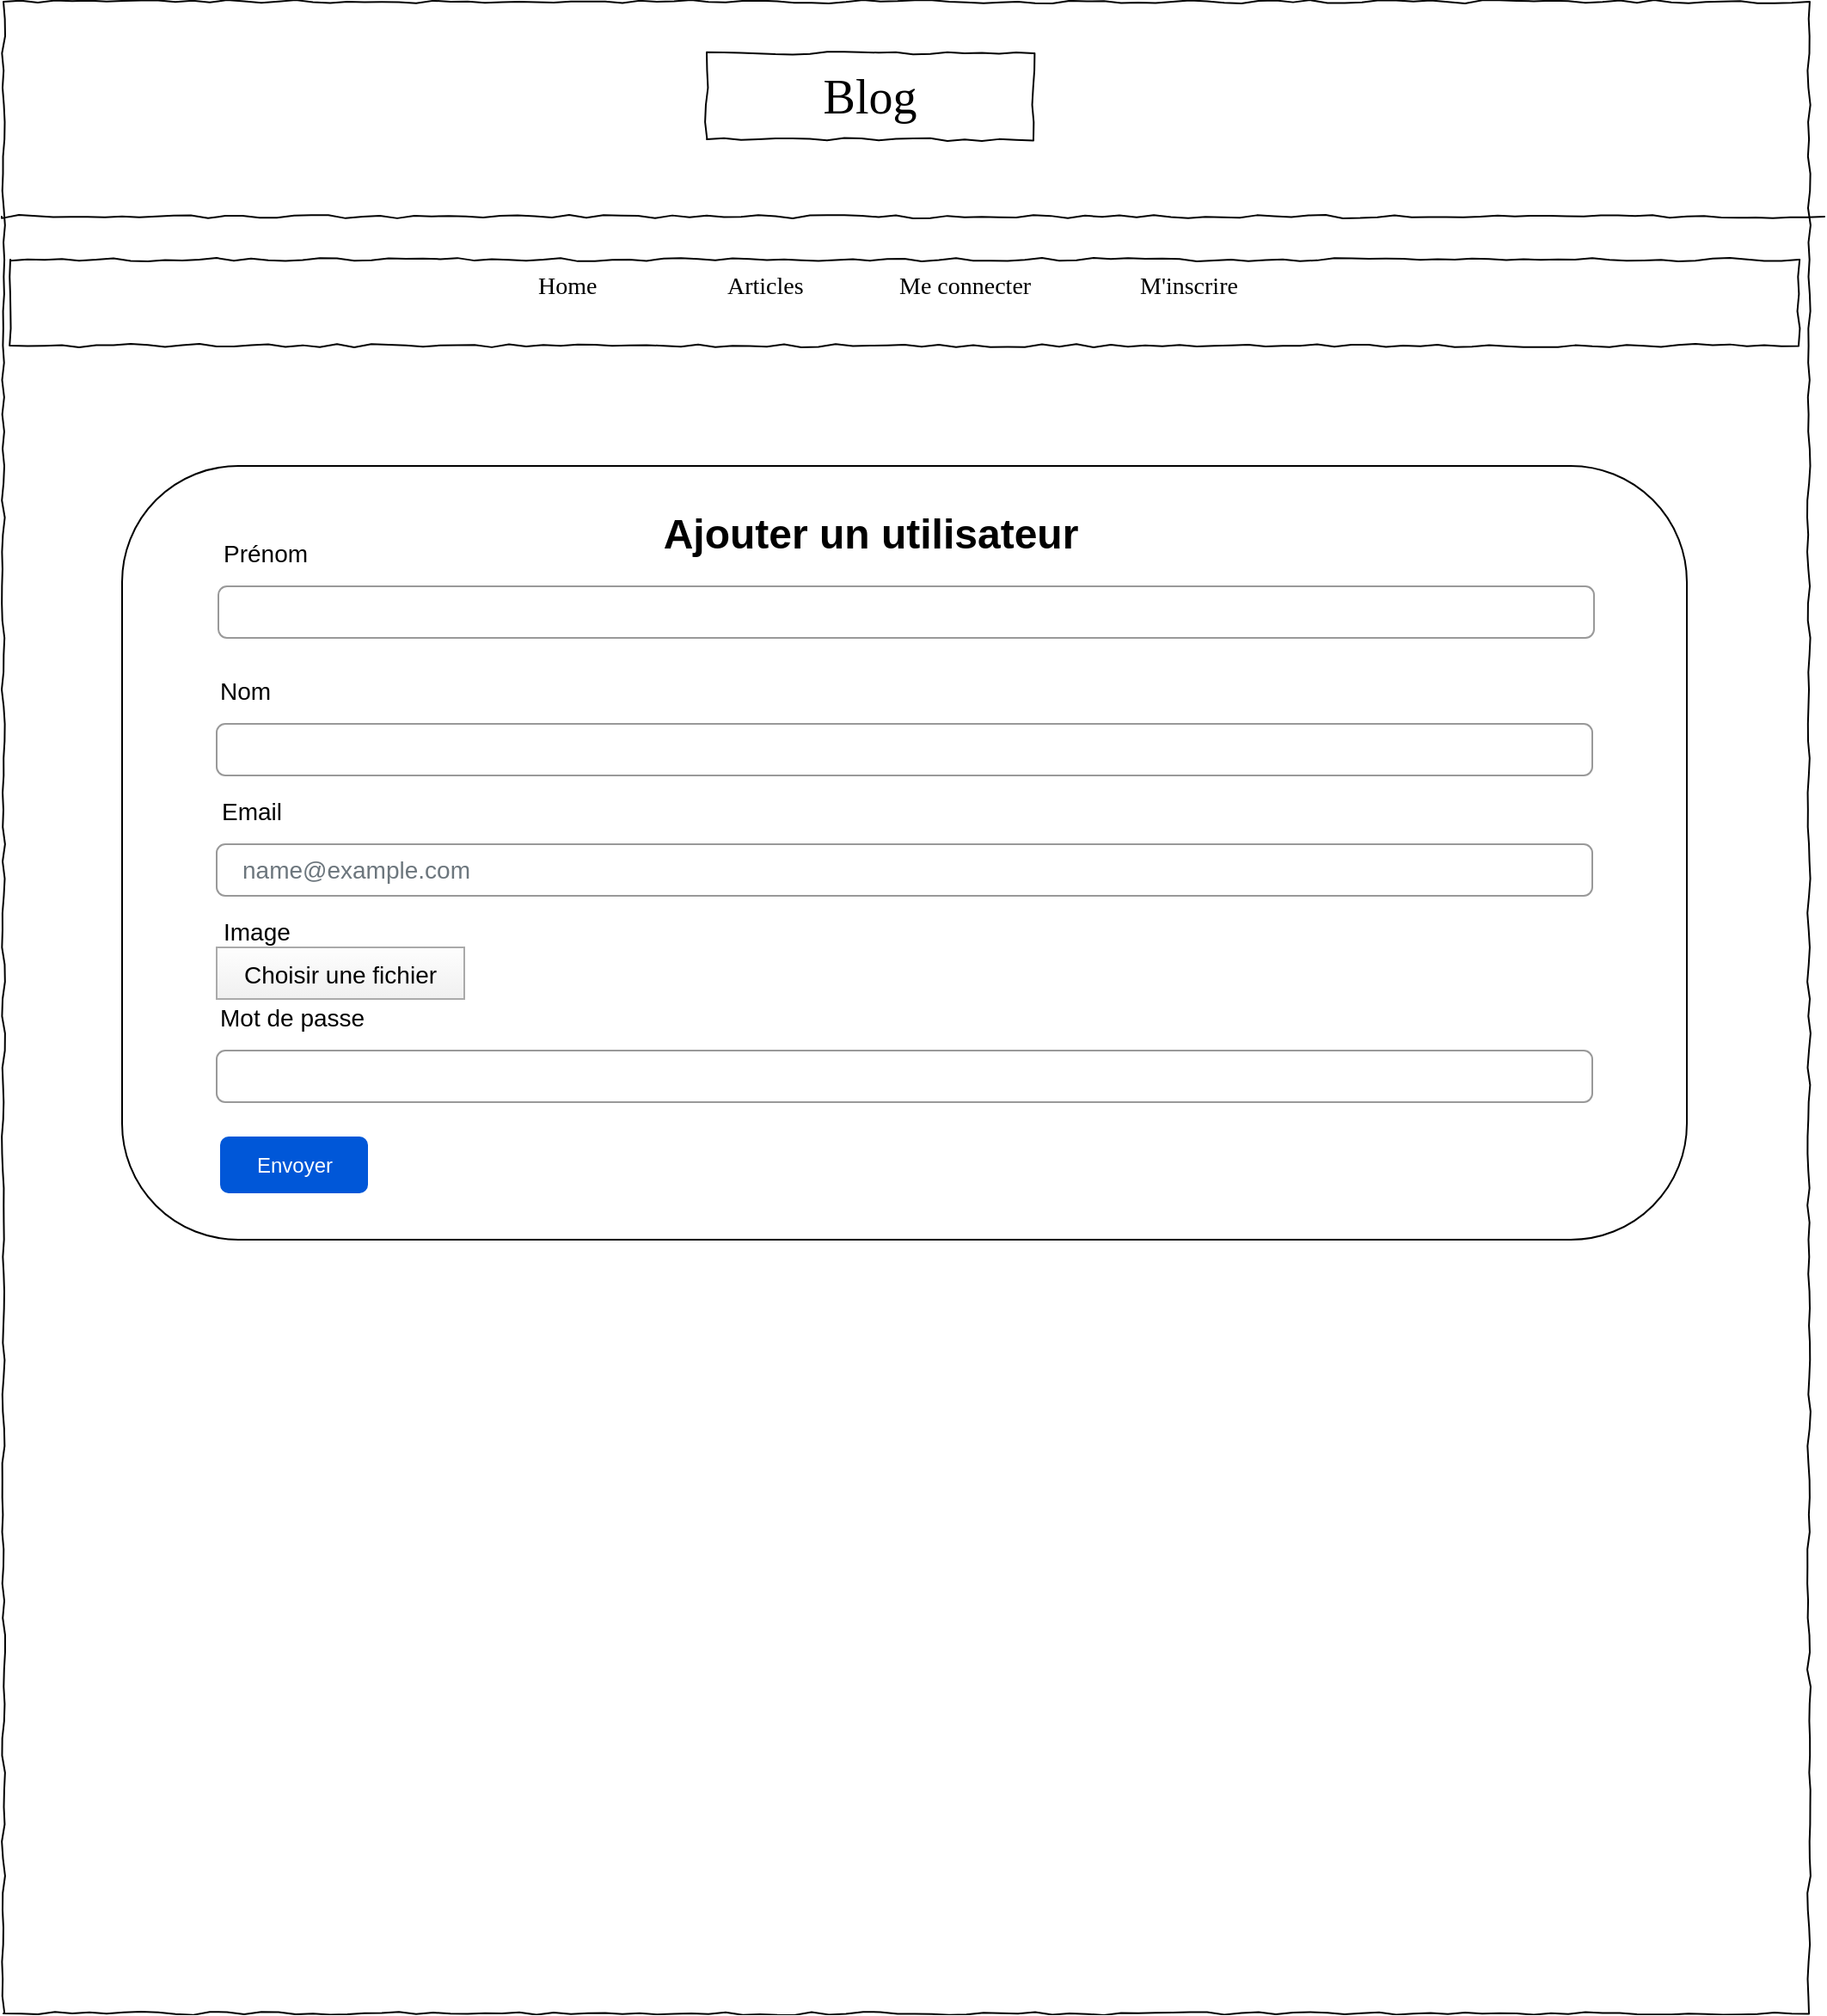 <mxfile version="20.2.3" type="device"><diagram id="xH1V5kCwKvy-geJsqY54" name="Page-1"><mxGraphModel dx="605" dy="725" grid="1" gridSize="10" guides="1" tooltips="1" connect="1" arrows="1" fold="1" page="1" pageScale="1" pageWidth="827" pageHeight="1169" math="0" shadow="0"><root><mxCell id="0"/><mxCell id="1" parent="0"/><mxCell id="DOnqa6F_5kKRhf9jXXRo-1" value="" style="whiteSpace=wrap;html=1;rounded=0;shadow=0;labelBackgroundColor=none;strokeColor=#000000;strokeWidth=1;fillColor=none;fontFamily=Verdana;fontSize=12;fontColor=#000000;align=center;comic=1;" vertex="1" parent="1"><mxGeometry x="21" y="20" width="1050" height="1170" as="geometry"/></mxCell><mxCell id="DOnqa6F_5kKRhf9jXXRo-2" value="Blog" style="whiteSpace=wrap;html=1;rounded=0;shadow=0;labelBackgroundColor=none;strokeWidth=1;fontFamily=Verdana;fontSize=28;align=center;comic=1;" vertex="1" parent="1"><mxGeometry x="430" y="50" width="190" height="50" as="geometry"/></mxCell><mxCell id="DOnqa6F_5kKRhf9jXXRo-3" value="" style="line;strokeWidth=1;html=1;rounded=0;shadow=0;labelBackgroundColor=none;fillColor=none;fontFamily=Verdana;fontSize=14;fontColor=#000000;align=center;comic=1;" vertex="1" parent="1"><mxGeometry x="20" y="140" width="1060" height="10" as="geometry"/></mxCell><mxCell id="DOnqa6F_5kKRhf9jXXRo-4" value="" style="whiteSpace=wrap;html=1;rounded=0;shadow=0;labelBackgroundColor=none;strokeWidth=1;fillColor=none;fontFamily=Verdana;fontSize=12;align=center;comic=1;" vertex="1" parent="1"><mxGeometry x="25" y="170" width="1040" height="50" as="geometry"/></mxCell><mxCell id="DOnqa6F_5kKRhf9jXXRo-5" value="Home" style="text;html=1;points=[];align=left;verticalAlign=top;spacingTop=-4;fontSize=14;fontFamily=Verdana" vertex="1" parent="1"><mxGeometry x="330" y="175" width="60" height="20" as="geometry"/></mxCell><mxCell id="DOnqa6F_5kKRhf9jXXRo-6" value="Me connecter" style="text;html=1;points=[];align=left;verticalAlign=top;spacingTop=-4;fontSize=14;fontFamily=Verdana" vertex="1" parent="1"><mxGeometry x="540" y="175" width="103" height="20" as="geometry"/></mxCell><mxCell id="DOnqa6F_5kKRhf9jXXRo-7" value="M'inscrire" style="text;html=1;points=[];align=left;verticalAlign=top;spacingTop=-4;fontSize=14;fontFamily=Verdana" vertex="1" parent="1"><mxGeometry x="680" y="175" width="60" height="20" as="geometry"/></mxCell><mxCell id="DOnqa6F_5kKRhf9jXXRo-8" value="Articles" style="text;html=1;points=[];align=left;verticalAlign=top;spacingTop=-4;fontSize=14;fontFamily=Verdana" vertex="1" parent="1"><mxGeometry x="440" y="175" width="60" height="20" as="geometry"/></mxCell><mxCell id="DOnqa6F_5kKRhf9jXXRo-39" value="" style="rounded=1;whiteSpace=wrap;html=1;" vertex="1" parent="1"><mxGeometry x="90" y="290" width="910" height="450" as="geometry"/></mxCell><mxCell id="DOnqa6F_5kKRhf9jXXRo-56" value="Email" style="fillColor=none;strokeColor=none;align=left;fontSize=14;" vertex="1" parent="1"><mxGeometry x="146" y="470" width="260" height="40" as="geometry"/></mxCell><mxCell id="DOnqa6F_5kKRhf9jXXRo-57" value="name@example.com" style="html=1;shadow=0;dashed=0;shape=mxgraph.bootstrap.rrect;rSize=5;fillColor=none;strokeColor=#999999;align=left;spacing=15;fontSize=14;fontColor=#6C767D;" vertex="1" parent="1"><mxGeometry width="800" height="30" relative="1" as="geometry"><mxPoint x="145" y="510" as="offset"/></mxGeometry></mxCell><mxCell id="DOnqa6F_5kKRhf9jXXRo-74" value="Choisir une fichier" style="fillColor=#FEFEFE;strokeColor=#AAAAAA;fontSize=14;gradientColor=#F0F0F0;" vertex="1" parent="1"><mxGeometry x="145" y="570" width="144" height="30" as="geometry"/></mxCell><mxCell id="DOnqa6F_5kKRhf9jXXRo-76" value="Nom" style="fillColor=none;strokeColor=none;align=left;fontSize=14;" vertex="1" parent="1"><mxGeometry x="145" y="400" width="260" height="40" as="geometry"/></mxCell><mxCell id="DOnqa6F_5kKRhf9jXXRo-77" value="" style="html=1;shadow=0;dashed=0;shape=mxgraph.bootstrap.rrect;rSize=5;fillColor=none;strokeColor=#999999;align=left;spacing=15;fontSize=14;fontColor=#6C767D;" vertex="1" parent="1"><mxGeometry x="145" y="440" width="800" height="30" as="geometry"/></mxCell><mxCell id="DOnqa6F_5kKRhf9jXXRo-78" value="Prénom" style="fillColor=none;strokeColor=none;align=left;fontSize=14;" vertex="1" parent="1"><mxGeometry x="147" y="320" width="260" height="40" as="geometry"/></mxCell><mxCell id="DOnqa6F_5kKRhf9jXXRo-79" value="" style="html=1;shadow=0;dashed=0;shape=mxgraph.bootstrap.rrect;rSize=5;fillColor=none;strokeColor=#999999;align=left;spacing=15;fontSize=14;fontColor=#6C767D;" vertex="1" parent="1"><mxGeometry x="146" y="360" width="800" height="30" as="geometry"/></mxCell><mxCell id="DOnqa6F_5kKRhf9jXXRo-80" value="Envoyer" style="rounded=1;fillColor=#0057D8;align=center;strokeColor=none;html=1;fontColor=#ffffff;fontSize=12;sketch=0;" vertex="1" parent="1"><mxGeometry x="147" y="680" width="86" height="33" as="geometry"/></mxCell><mxCell id="DOnqa6F_5kKRhf9jXXRo-81" value="Ajouter un utilisateur" style="text;strokeColor=none;fillColor=none;html=1;fontSize=24;fontStyle=1;verticalAlign=middle;align=center;" vertex="1" parent="1"><mxGeometry x="475" y="310" width="100" height="40" as="geometry"/></mxCell><mxCell id="DOnqa6F_5kKRhf9jXXRo-82" value="Mot de passe " style="fillColor=none;strokeColor=none;align=left;fontSize=14;" vertex="1" parent="1"><mxGeometry x="145" y="590" width="260" height="40" as="geometry"/></mxCell><mxCell id="DOnqa6F_5kKRhf9jXXRo-83" value="" style="html=1;shadow=0;dashed=0;shape=mxgraph.bootstrap.rrect;rSize=5;fillColor=none;strokeColor=#999999;align=left;spacing=15;fontSize=14;fontColor=#6C767D;" vertex="1" parent="1"><mxGeometry x="145" y="630" width="800" height="30" as="geometry"/></mxCell><mxCell id="DOnqa6F_5kKRhf9jXXRo-84" value="Image" style="fillColor=none;strokeColor=none;align=left;fontSize=14;" vertex="1" parent="1"><mxGeometry x="147" y="540" width="260" height="40" as="geometry"/></mxCell></root></mxGraphModel></diagram></mxfile>